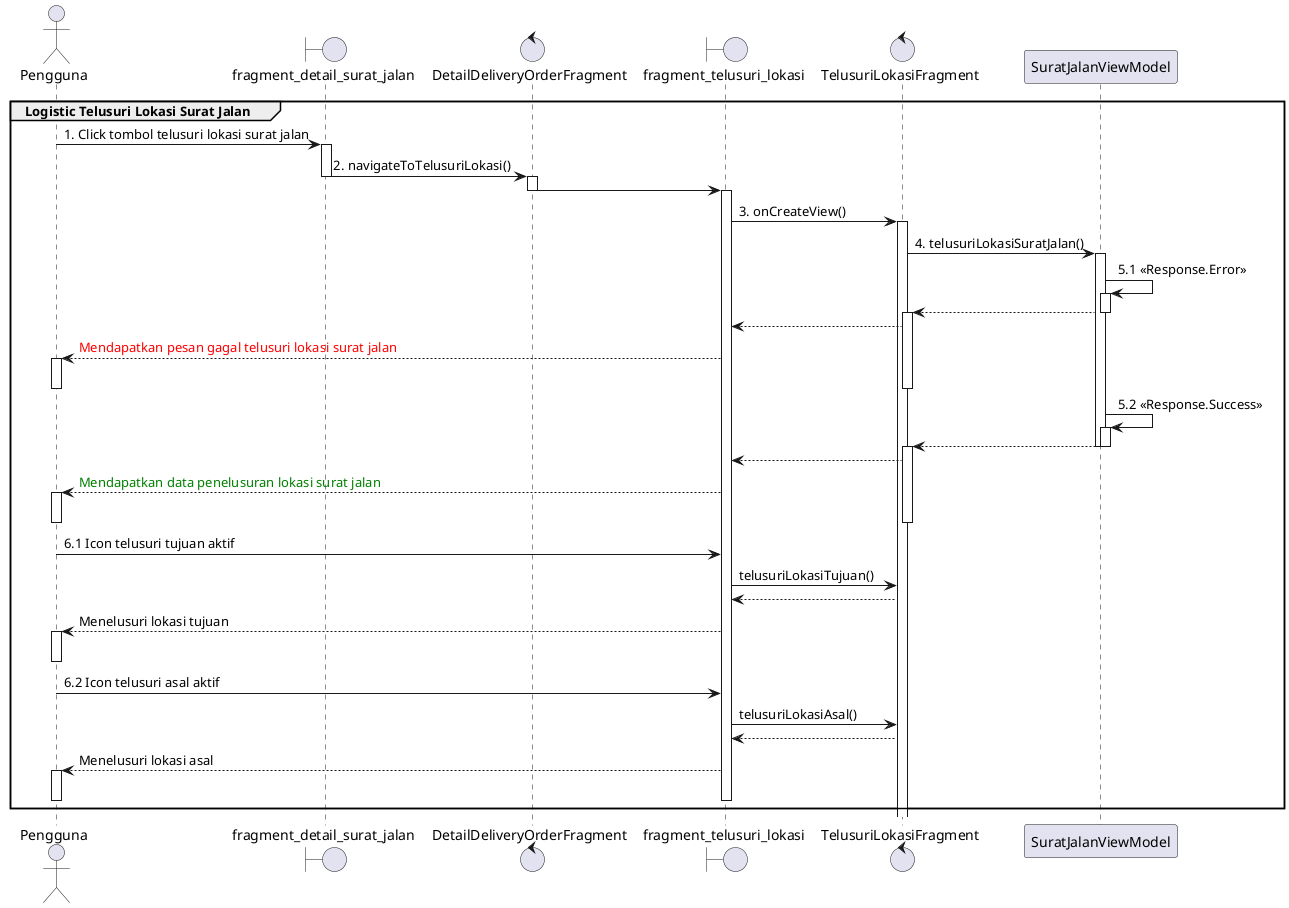 @startuml
'https://plantuml.com/sequence-diagram

group Logistic Telusuri Lokasi Surat Jalan
    actor       Pengguna
    boundary fragment_detail_surat_jalan
    control DetailDeliveryOrderFragment
    boundary fragment_telusuri_lokasi
    control TelusuriLokasiFragment

    Pengguna -> fragment_detail_surat_jalan : 1. Click tombol telusuri lokasi surat jalan
    activate fragment_detail_surat_jalan
    fragment_detail_surat_jalan -> DetailDeliveryOrderFragment : 2. navigateToTelusuriLokasi()
    deactivate fragment_detail_surat_jalan

    activate DetailDeliveryOrderFragment
    DetailDeliveryOrderFragment -> fragment_telusuri_lokasi
    deactivate DetailDeliveryOrderFragment
    activate fragment_telusuri_lokasi
    fragment_telusuri_lokasi -> TelusuriLokasiFragment : 3. onCreateView()
    activate TelusuriLokasiFragment

    TelusuriLokasiFragment -> SuratJalanViewModel : 4. telusuriLokasiSuratJalan()
    activate SuratJalanViewModel
    SuratJalanViewModel -> SuratJalanViewModel : 5.1 <<Response.Error>>
    activate SuratJalanViewModel
    TelusuriLokasiFragment <-- SuratJalanViewModel
    deactivate SuratJalanViewModel
    activate TelusuriLokasiFragment
    fragment_telusuri_lokasi <-- TelusuriLokasiFragment
    Pengguna <-- fragment_telusuri_lokasi : <font color=red>Mendapatkan pesan gagal telusuri lokasi surat jalan
    activate Pengguna
    deactivate TelusuriLokasiFragment
    deactivate Pengguna
    SuratJalanViewModel -> SuratJalanViewModel : 5.2 <<Response.Success>>
    activate SuratJalanViewModel
    TelusuriLokasiFragment <-- SuratJalanViewModel

    deactivate SuratJalanViewModel
    deactivate SuratJalanViewModel
    activate TelusuriLokasiFragment
    fragment_telusuri_lokasi <-- TelusuriLokasiFragment
    Pengguna <-- fragment_telusuri_lokasi :  <font color=green>Mendapatkan data penelusuran lokasi surat jalan
    activate Pengguna
    deactivate TelusuriLokasiFragment
    deactivate Pengguna

    Pengguna -> fragment_telusuri_lokasi : 6.1 Icon telusuri tujuan aktif
    fragment_telusuri_lokasi -> TelusuriLokasiFragment : telusuriLokasiTujuan()
    fragment_telusuri_lokasi <-- TelusuriLokasiFragment
    Pengguna <-- fragment_telusuri_lokasi :  Menelusuri lokasi tujuan
    activate Pengguna
    deactivate Pengguna

    Pengguna -> fragment_telusuri_lokasi : 6.2 Icon telusuri asal aktif
    fragment_telusuri_lokasi -> TelusuriLokasiFragment : telusuriLokasiAsal()
    fragment_telusuri_lokasi <-- TelusuriLokasiFragment
    Pengguna <-- fragment_telusuri_lokasi :  Menelusuri lokasi asal
    activate Pengguna
    deactivate Pengguna
    deactivate fragment_telusuri_lokasi
end
@enduml